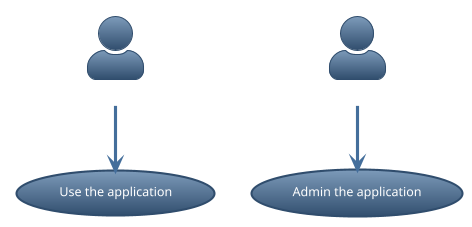 ' Do not edit
' Theme Gallery
' autogenerated by script
'
@startuml
!theme spacelab
skinparam actorStyle awesome
:User: --> (Use)
"Main Admin" as Admin
"Use the application" as (Use)
Admin --> (Admin the application)
@enduml
